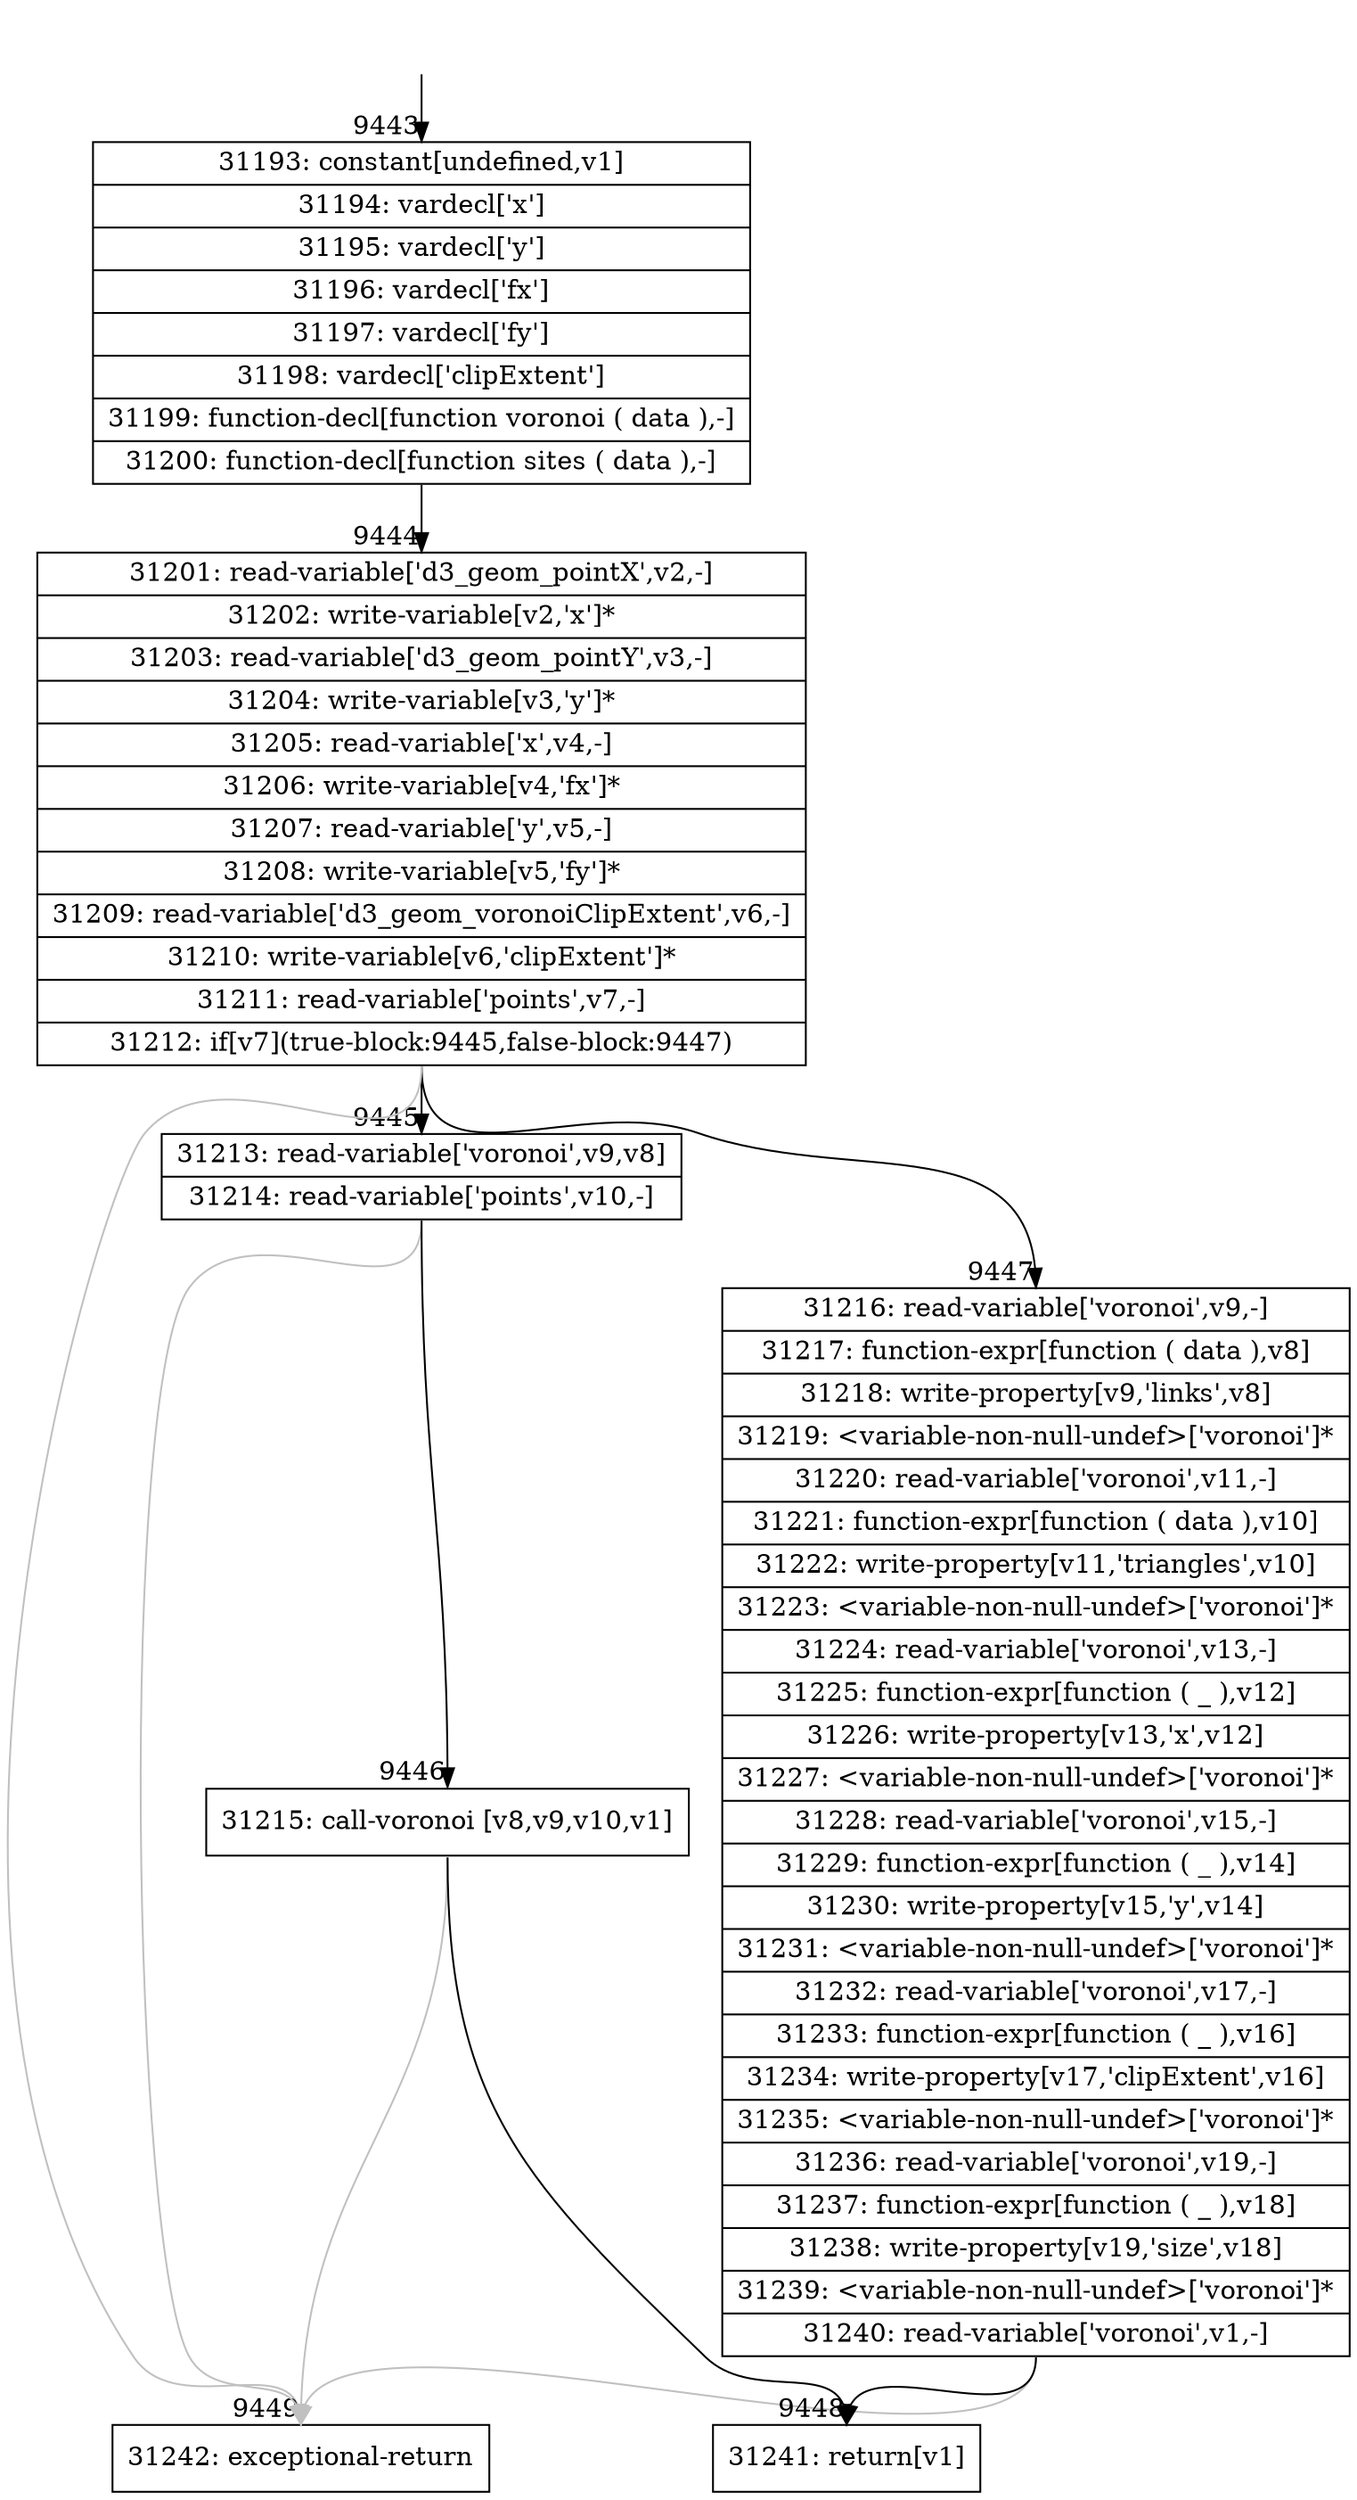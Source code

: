 digraph {
rankdir="TD"
BB_entry853[shape=none,label=""];
BB_entry853 -> BB9443 [tailport=s, headport=n, headlabel="    9443"]
BB9443 [shape=record label="{31193: constant[undefined,v1]|31194: vardecl['x']|31195: vardecl['y']|31196: vardecl['fx']|31197: vardecl['fy']|31198: vardecl['clipExtent']|31199: function-decl[function voronoi ( data ),-]|31200: function-decl[function sites ( data ),-]}" ] 
BB9443 -> BB9444 [tailport=s, headport=n, headlabel="      9444"]
BB9444 [shape=record label="{31201: read-variable['d3_geom_pointX',v2,-]|31202: write-variable[v2,'x']*|31203: read-variable['d3_geom_pointY',v3,-]|31204: write-variable[v3,'y']*|31205: read-variable['x',v4,-]|31206: write-variable[v4,'fx']*|31207: read-variable['y',v5,-]|31208: write-variable[v5,'fy']*|31209: read-variable['d3_geom_voronoiClipExtent',v6,-]|31210: write-variable[v6,'clipExtent']*|31211: read-variable['points',v7,-]|31212: if[v7](true-block:9445,false-block:9447)}" ] 
BB9444 -> BB9445 [tailport=s, headport=n, headlabel="      9445"]
BB9444 -> BB9447 [tailport=s, headport=n, headlabel="      9447"]
BB9444 -> BB9449 [tailport=s, headport=n, color=gray, headlabel="      9449"]
BB9445 [shape=record label="{31213: read-variable['voronoi',v9,v8]|31214: read-variable['points',v10,-]}" ] 
BB9445 -> BB9446 [tailport=s, headport=n, headlabel="      9446"]
BB9445 -> BB9449 [tailport=s, headport=n, color=gray]
BB9446 [shape=record label="{31215: call-voronoi [v8,v9,v10,v1]}" ] 
BB9446 -> BB9448 [tailport=s, headport=n, headlabel="      9448"]
BB9446 -> BB9449 [tailport=s, headport=n, color=gray]
BB9447 [shape=record label="{31216: read-variable['voronoi',v9,-]|31217: function-expr[function ( data ),v8]|31218: write-property[v9,'links',v8]|31219: \<variable-non-null-undef\>['voronoi']*|31220: read-variable['voronoi',v11,-]|31221: function-expr[function ( data ),v10]|31222: write-property[v11,'triangles',v10]|31223: \<variable-non-null-undef\>['voronoi']*|31224: read-variable['voronoi',v13,-]|31225: function-expr[function ( _ ),v12]|31226: write-property[v13,'x',v12]|31227: \<variable-non-null-undef\>['voronoi']*|31228: read-variable['voronoi',v15,-]|31229: function-expr[function ( _ ),v14]|31230: write-property[v15,'y',v14]|31231: \<variable-non-null-undef\>['voronoi']*|31232: read-variable['voronoi',v17,-]|31233: function-expr[function ( _ ),v16]|31234: write-property[v17,'clipExtent',v16]|31235: \<variable-non-null-undef\>['voronoi']*|31236: read-variable['voronoi',v19,-]|31237: function-expr[function ( _ ),v18]|31238: write-property[v19,'size',v18]|31239: \<variable-non-null-undef\>['voronoi']*|31240: read-variable['voronoi',v1,-]}" ] 
BB9447 -> BB9448 [tailport=s, headport=n]
BB9447 -> BB9449 [tailport=s, headport=n, color=gray]
BB9448 [shape=record label="{31241: return[v1]}" ] 
BB9449 [shape=record label="{31242: exceptional-return}" ] 
//#$~ 5534
}
